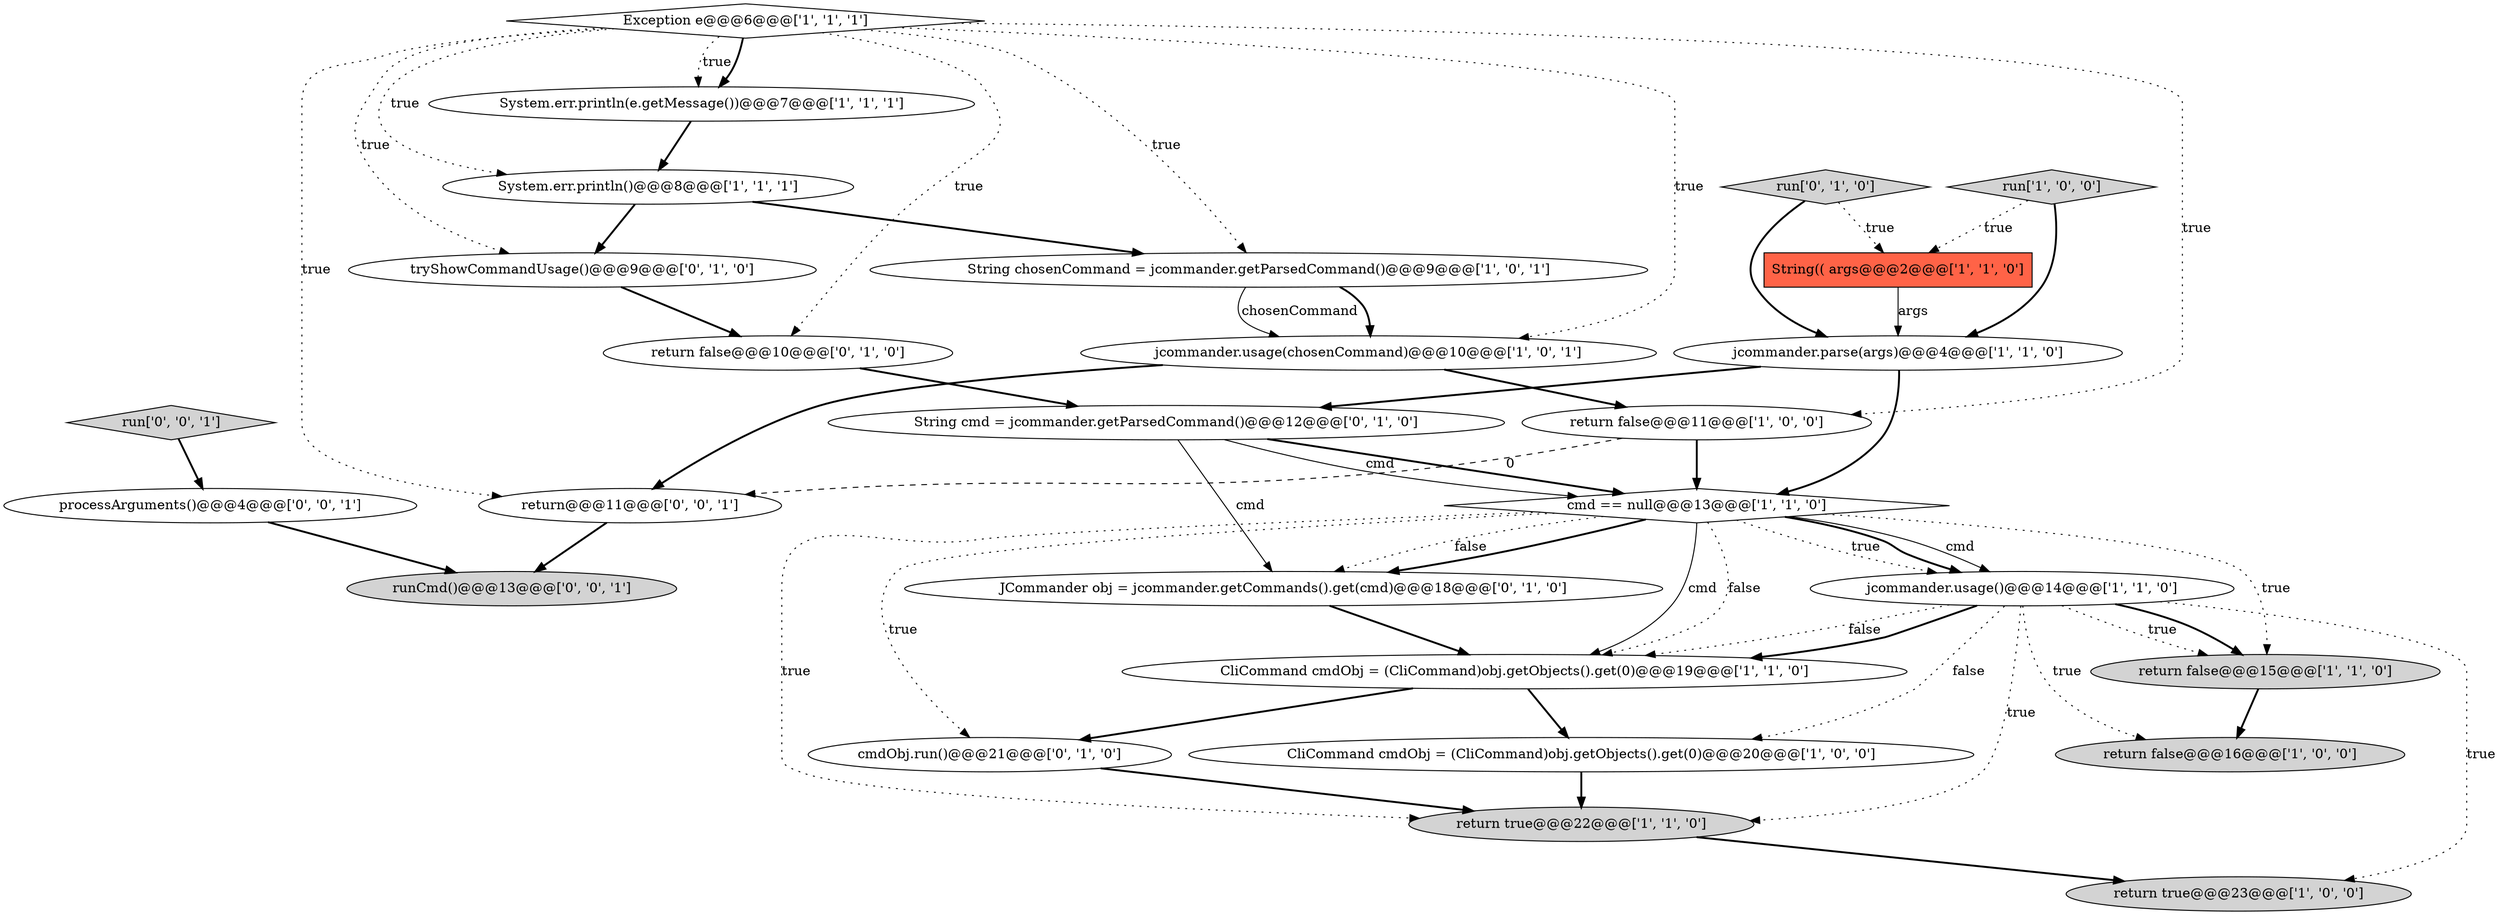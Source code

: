 digraph {
24 [style = filled, label = "return@@@11@@@['0', '0', '1']", fillcolor = white, shape = ellipse image = "AAA0AAABBB3BBB"];
14 [style = filled, label = "run['1', '0', '0']", fillcolor = lightgray, shape = diamond image = "AAA0AAABBB1BBB"];
19 [style = filled, label = "String cmd = jcommander.getParsedCommand()@@@12@@@['0', '1', '0']", fillcolor = white, shape = ellipse image = "AAA0AAABBB2BBB"];
25 [style = filled, label = "processArguments()@@@4@@@['0', '0', '1']", fillcolor = white, shape = ellipse image = "AAA0AAABBB3BBB"];
20 [style = filled, label = "cmdObj.run()@@@21@@@['0', '1', '0']", fillcolor = white, shape = ellipse image = "AAA0AAABBB2BBB"];
15 [style = filled, label = "cmd == null@@@13@@@['1', '1', '0']", fillcolor = white, shape = diamond image = "AAA0AAABBB1BBB"];
10 [style = filled, label = "CliCommand cmdObj = (CliCommand)obj.getObjects().get(0)@@@19@@@['1', '1', '0']", fillcolor = white, shape = ellipse image = "AAA0AAABBB1BBB"];
9 [style = filled, label = "return true@@@23@@@['1', '0', '0']", fillcolor = lightgray, shape = ellipse image = "AAA0AAABBB1BBB"];
5 [style = filled, label = "return false@@@11@@@['1', '0', '0']", fillcolor = white, shape = ellipse image = "AAA0AAABBB1BBB"];
11 [style = filled, label = "String(( args@@@2@@@['1', '1', '0']", fillcolor = tomato, shape = box image = "AAA0AAABBB1BBB"];
6 [style = filled, label = "jcommander.usage(chosenCommand)@@@10@@@['1', '0', '1']", fillcolor = white, shape = ellipse image = "AAA0AAABBB1BBB"];
1 [style = filled, label = "return true@@@22@@@['1', '1', '0']", fillcolor = lightgray, shape = ellipse image = "AAA0AAABBB1BBB"];
13 [style = filled, label = "System.err.println()@@@8@@@['1', '1', '1']", fillcolor = white, shape = ellipse image = "AAA0AAABBB1BBB"];
17 [style = filled, label = "run['0', '1', '0']", fillcolor = lightgray, shape = diamond image = "AAA0AAABBB2BBB"];
23 [style = filled, label = "run['0', '0', '1']", fillcolor = lightgray, shape = diamond image = "AAA0AAABBB3BBB"];
16 [style = filled, label = "System.err.println(e.getMessage())@@@7@@@['1', '1', '1']", fillcolor = white, shape = ellipse image = "AAA0AAABBB1BBB"];
3 [style = filled, label = "CliCommand cmdObj = (CliCommand)obj.getObjects().get(0)@@@20@@@['1', '0', '0']", fillcolor = white, shape = ellipse image = "AAA0AAABBB1BBB"];
2 [style = filled, label = "jcommander.parse(args)@@@4@@@['1', '1', '0']", fillcolor = white, shape = ellipse image = "AAA0AAABBB1BBB"];
8 [style = filled, label = "jcommander.usage()@@@14@@@['1', '1', '0']", fillcolor = white, shape = ellipse image = "AAA0AAABBB1BBB"];
18 [style = filled, label = "return false@@@10@@@['0', '1', '0']", fillcolor = white, shape = ellipse image = "AAA0AAABBB2BBB"];
21 [style = filled, label = "tryShowCommandUsage()@@@9@@@['0', '1', '0']", fillcolor = white, shape = ellipse image = "AAA0AAABBB2BBB"];
4 [style = filled, label = "return false@@@15@@@['1', '1', '0']", fillcolor = lightgray, shape = ellipse image = "AAA0AAABBB1BBB"];
22 [style = filled, label = "JCommander obj = jcommander.getCommands().get(cmd)@@@18@@@['0', '1', '0']", fillcolor = white, shape = ellipse image = "AAA0AAABBB2BBB"];
7 [style = filled, label = "return false@@@16@@@['1', '0', '0']", fillcolor = lightgray, shape = ellipse image = "AAA0AAABBB1BBB"];
0 [style = filled, label = "String chosenCommand = jcommander.getParsedCommand()@@@9@@@['1', '0', '1']", fillcolor = white, shape = ellipse image = "AAA0AAABBB1BBB"];
26 [style = filled, label = "runCmd()@@@13@@@['0', '0', '1']", fillcolor = lightgray, shape = ellipse image = "AAA0AAABBB3BBB"];
12 [style = filled, label = "Exception e@@@6@@@['1', '1', '1']", fillcolor = white, shape = diamond image = "AAA0AAABBB1BBB"];
0->6 [style = bold, label=""];
12->18 [style = dotted, label="true"];
15->10 [style = solid, label="cmd"];
15->8 [style = solid, label="cmd"];
23->25 [style = bold, label=""];
4->7 [style = bold, label=""];
1->9 [style = bold, label=""];
5->24 [style = dashed, label="0"];
0->6 [style = solid, label="chosenCommand"];
8->4 [style = bold, label=""];
13->0 [style = bold, label=""];
12->16 [style = dotted, label="true"];
15->1 [style = dotted, label="true"];
19->22 [style = solid, label="cmd"];
25->26 [style = bold, label=""];
12->0 [style = dotted, label="true"];
8->10 [style = dotted, label="false"];
12->13 [style = dotted, label="true"];
19->15 [style = bold, label=""];
8->9 [style = dotted, label="true"];
15->22 [style = bold, label=""];
6->24 [style = bold, label=""];
8->7 [style = dotted, label="true"];
16->13 [style = bold, label=""];
20->1 [style = bold, label=""];
10->3 [style = bold, label=""];
3->1 [style = bold, label=""];
12->5 [style = dotted, label="true"];
12->16 [style = bold, label=""];
15->4 [style = dotted, label="true"];
15->22 [style = dotted, label="false"];
15->10 [style = dotted, label="false"];
15->8 [style = dotted, label="true"];
2->19 [style = bold, label=""];
12->24 [style = dotted, label="true"];
18->19 [style = bold, label=""];
21->18 [style = bold, label=""];
12->21 [style = dotted, label="true"];
15->20 [style = dotted, label="true"];
11->2 [style = solid, label="args"];
6->5 [style = bold, label=""];
14->2 [style = bold, label=""];
17->11 [style = dotted, label="true"];
14->11 [style = dotted, label="true"];
12->6 [style = dotted, label="true"];
19->15 [style = solid, label="cmd"];
15->8 [style = bold, label=""];
22->10 [style = bold, label=""];
24->26 [style = bold, label=""];
8->4 [style = dotted, label="true"];
2->15 [style = bold, label=""];
8->10 [style = bold, label=""];
8->3 [style = dotted, label="false"];
8->1 [style = dotted, label="true"];
5->15 [style = bold, label=""];
17->2 [style = bold, label=""];
13->21 [style = bold, label=""];
10->20 [style = bold, label=""];
}
